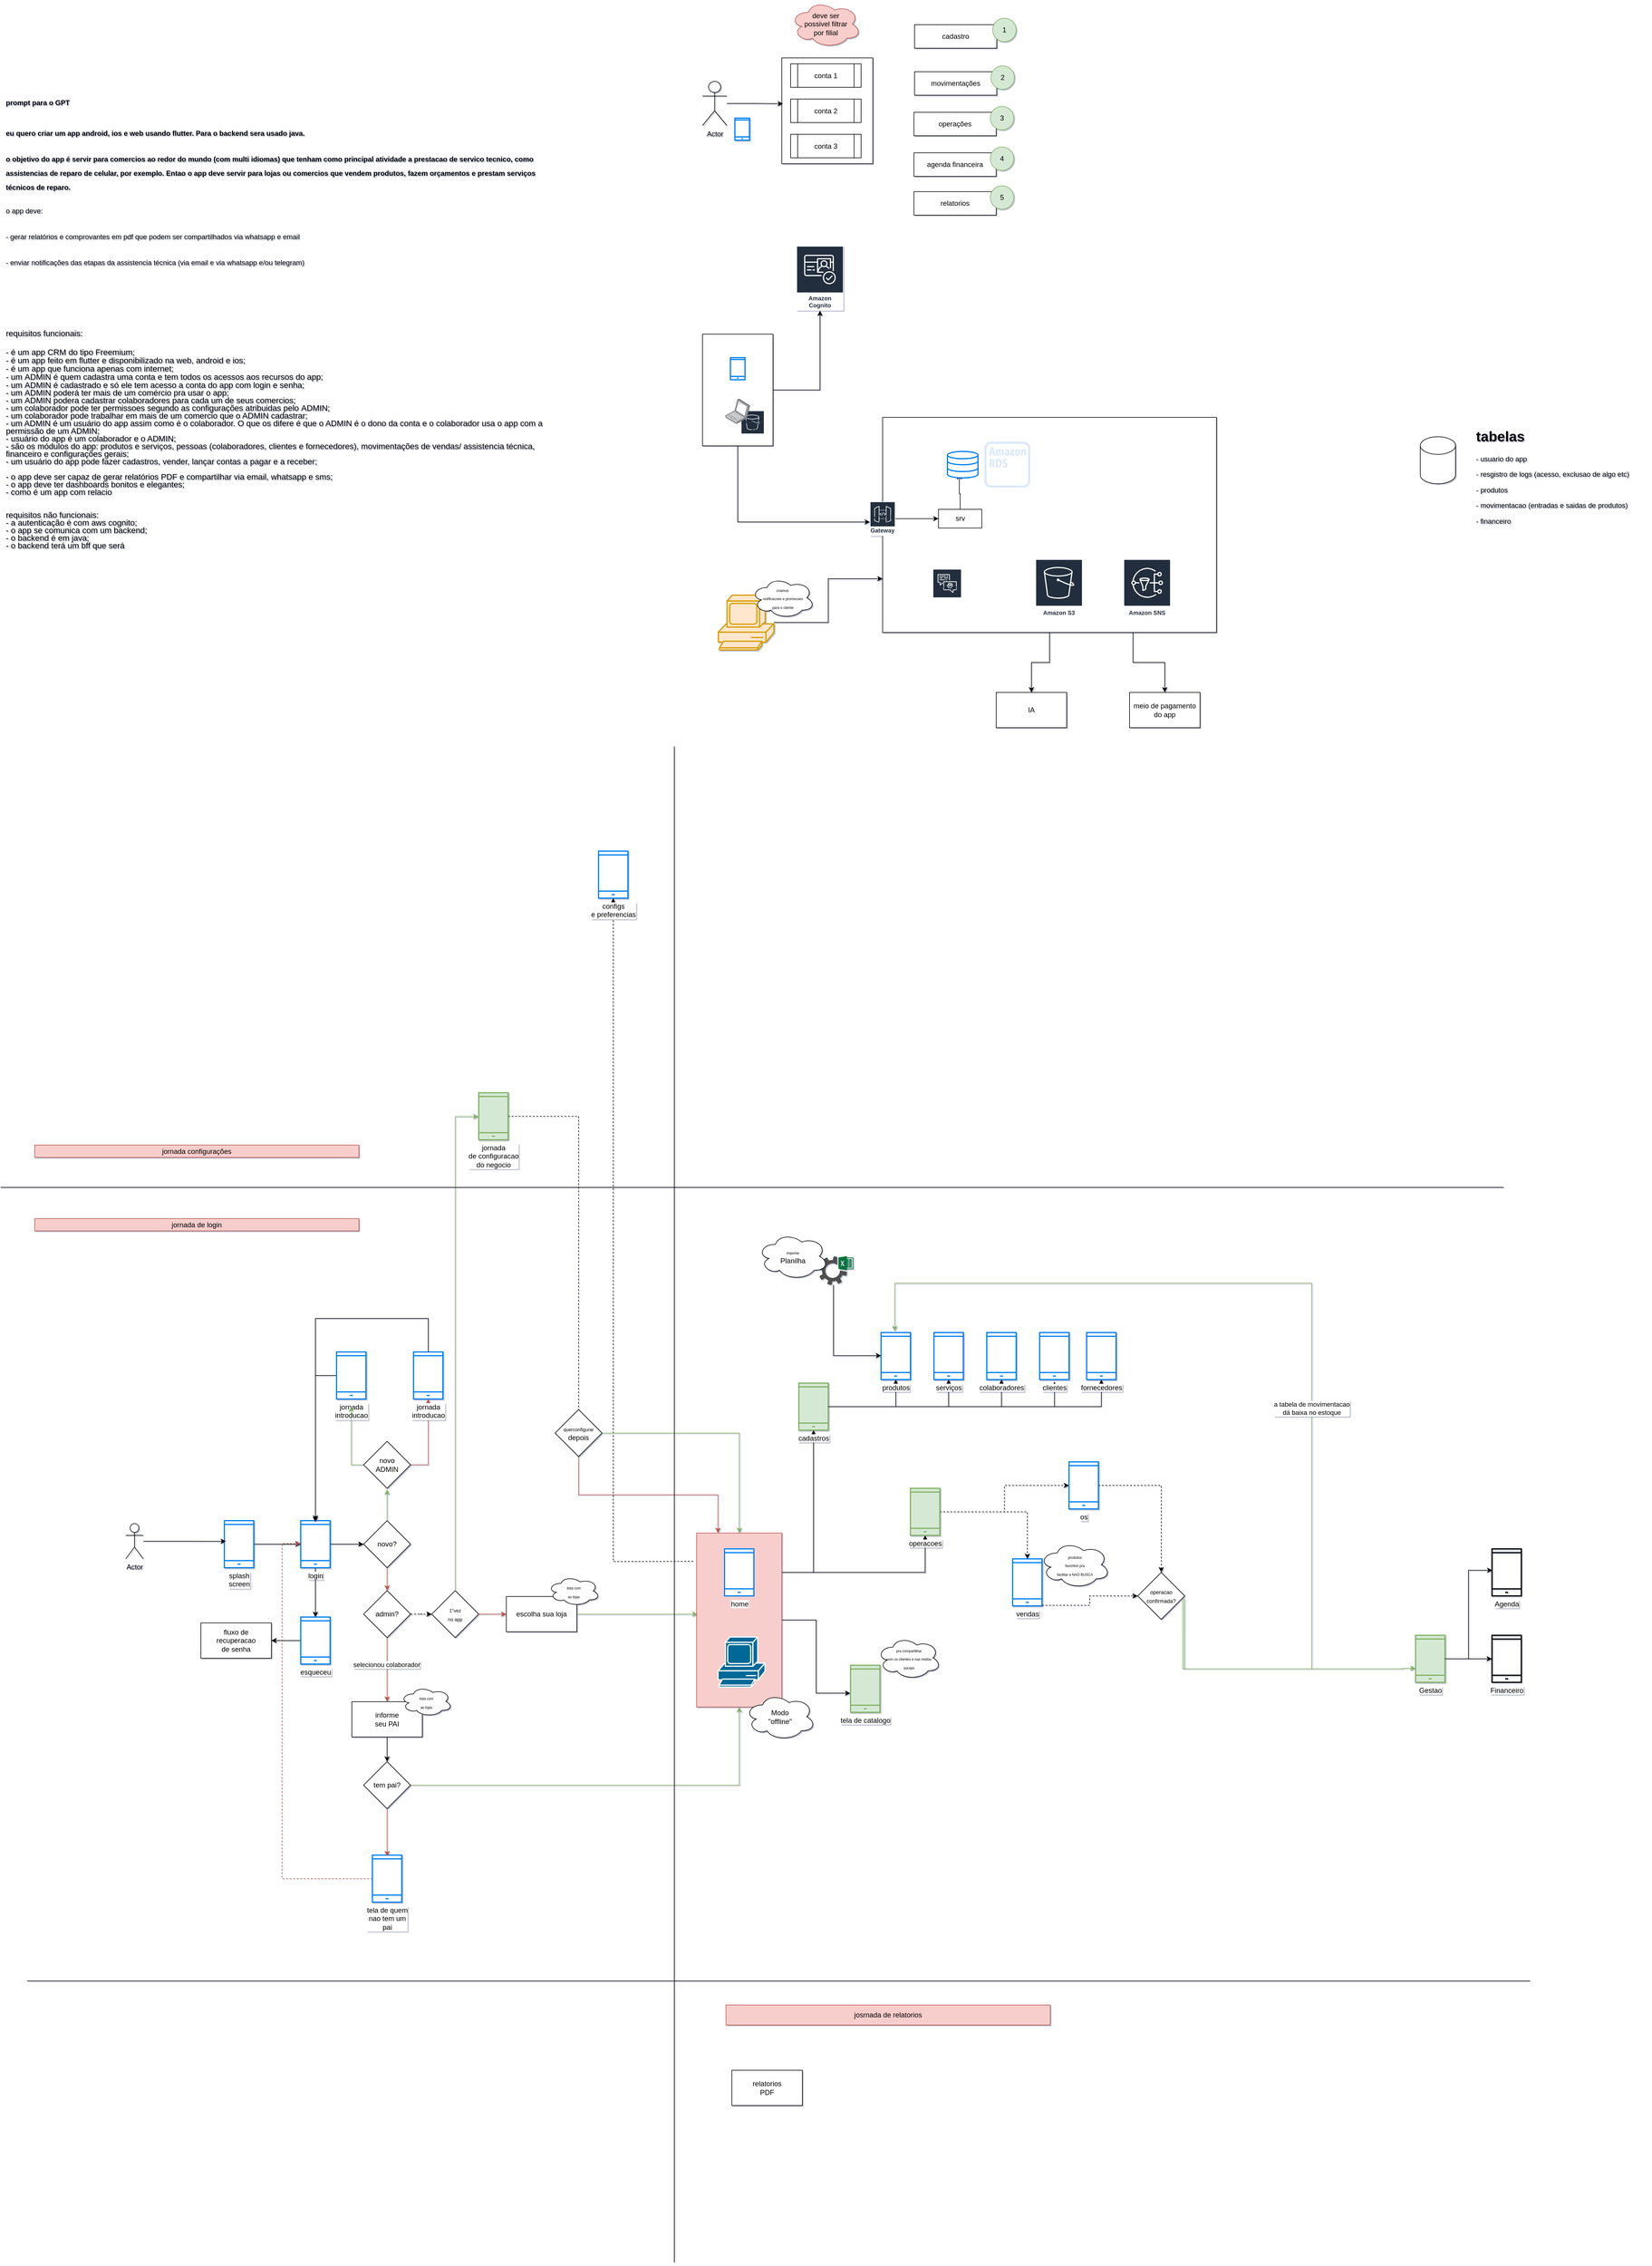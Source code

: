 <mxfile version="22.1.22" type="embed">
  <diagram id="IEEMBY5G36jKw8OTY9Ss" name="Page-1">
    <mxGraphModel dx="4718" dy="2066" grid="0" gridSize="10" guides="1" tooltips="1" connect="1" arrows="1" fold="1" page="1" pageScale="1" pageWidth="850" pageHeight="1100" background="none" math="0" shadow="1">
      <root>
        <mxCell id="0" />
        <mxCell id="1" parent="0" />
        <mxCell id="NpKGvnTNqo4O0EPtivp0-3" value="" style="group" parent="1" vertex="1" connectable="0">
          <mxGeometry x="-1164" y="-578.5" width="80" height="100" as="geometry" />
        </mxCell>
        <mxCell id="2" value="Actor" style="shape=umlActor;verticalLabelPosition=bottom;verticalAlign=top;html=1;outlineConnect=0;" parent="NpKGvnTNqo4O0EPtivp0-3" vertex="1">
          <mxGeometry width="41.379" height="75" as="geometry" />
        </mxCell>
        <mxCell id="NpKGvnTNqo4O0EPtivp0-2" value="" style="html=1;verticalLabelPosition=bottom;align=center;labelBackgroundColor=#ffffff;verticalAlign=top;strokeWidth=2;strokeColor=#0080F0;shadow=0;dashed=0;shape=mxgraph.ios7.icons.smartphone;" parent="NpKGvnTNqo4O0EPtivp0-3" vertex="1">
          <mxGeometry x="55.172" y="62.5" width="24.828" height="37.5" as="geometry" />
        </mxCell>
        <mxCell id="NpKGvnTNqo4O0EPtivp0-8" value="" style="group" parent="1" vertex="1" connectable="0">
          <mxGeometry x="-1014" y="-608.5" width="180" height="180" as="geometry" />
        </mxCell>
        <mxCell id="NpKGvnTNqo4O0EPtivp0-10" value="" style="rounded=0;whiteSpace=wrap;html=1;" parent="NpKGvnTNqo4O0EPtivp0-8" vertex="1">
          <mxGeometry x="-15" y="-10" width="155" height="180" as="geometry" />
        </mxCell>
        <mxCell id="NpKGvnTNqo4O0EPtivp0-4" value="conta 2" style="shape=process;whiteSpace=wrap;html=1;backgroundOutline=1;" parent="NpKGvnTNqo4O0EPtivp0-8" vertex="1">
          <mxGeometry y="60" width="120" height="40" as="geometry" />
        </mxCell>
        <mxCell id="NpKGvnTNqo4O0EPtivp0-5" value="conta 1" style="shape=process;whiteSpace=wrap;html=1;backgroundOutline=1;" parent="NpKGvnTNqo4O0EPtivp0-8" vertex="1">
          <mxGeometry width="120" height="40" as="geometry" />
        </mxCell>
        <mxCell id="NpKGvnTNqo4O0EPtivp0-6" value="conta 3" style="shape=process;whiteSpace=wrap;html=1;backgroundOutline=1;" parent="NpKGvnTNqo4O0EPtivp0-8" vertex="1">
          <mxGeometry y="120" width="120" height="40" as="geometry" />
        </mxCell>
        <mxCell id="NpKGvnTNqo4O0EPtivp0-12" style="edgeStyle=orthogonalEdgeStyle;rounded=0;orthogonalLoop=1;jettySize=auto;html=1;entryX=0.013;entryY=0.433;entryDx=0;entryDy=0;entryPerimeter=0;" parent="1" source="2" target="NpKGvnTNqo4O0EPtivp0-10" edge="1">
          <mxGeometry relative="1" as="geometry" />
        </mxCell>
        <mxCell id="NpKGvnTNqo4O0EPtivp0-33" value="" style="group" parent="1" vertex="1" connectable="0">
          <mxGeometry x="-804" y="-686" width="174" height="335" as="geometry" />
        </mxCell>
        <mxCell id="NpKGvnTNqo4O0EPtivp0-14" value="cadastro" style="rounded=0;whiteSpace=wrap;html=1;" parent="NpKGvnTNqo4O0EPtivp0-33" vertex="1">
          <mxGeometry x="1" y="11" width="140" height="40" as="geometry" />
        </mxCell>
        <mxCell id="NpKGvnTNqo4O0EPtivp0-18" value="1" style="ellipse;whiteSpace=wrap;html=1;aspect=fixed;fillColor=#d5e8d4;strokeColor=#82b366;" parent="NpKGvnTNqo4O0EPtivp0-33" vertex="1">
          <mxGeometry x="134" width="40" height="40" as="geometry" />
        </mxCell>
        <mxCell id="NpKGvnTNqo4O0EPtivp0-20" value="" style="group" parent="NpKGvnTNqo4O0EPtivp0-33" vertex="1" connectable="0">
          <mxGeometry x="1" y="81" width="170" height="50" as="geometry" />
        </mxCell>
        <mxCell id="NpKGvnTNqo4O0EPtivp0-16" value="movimentações" style="rounded=0;whiteSpace=wrap;html=1;" parent="NpKGvnTNqo4O0EPtivp0-20" vertex="1">
          <mxGeometry y="10" width="140" height="40" as="geometry" />
        </mxCell>
        <mxCell id="NpKGvnTNqo4O0EPtivp0-19" value="2" style="ellipse;whiteSpace=wrap;html=1;aspect=fixed;fillColor=#d5e8d4;strokeColor=#82b366;" parent="NpKGvnTNqo4O0EPtivp0-20" vertex="1">
          <mxGeometry x="130" width="40" height="40" as="geometry" />
        </mxCell>
        <mxCell id="NpKGvnTNqo4O0EPtivp0-21" value="" style="group" parent="NpKGvnTNqo4O0EPtivp0-33" vertex="1" connectable="0">
          <mxGeometry y="219" width="170" height="50" as="geometry" />
        </mxCell>
        <mxCell id="NpKGvnTNqo4O0EPtivp0-22" value="agenda financeira" style="rounded=0;whiteSpace=wrap;html=1;" parent="NpKGvnTNqo4O0EPtivp0-21" vertex="1">
          <mxGeometry y="10" width="140" height="40" as="geometry" />
        </mxCell>
        <mxCell id="NpKGvnTNqo4O0EPtivp0-23" value="4" style="ellipse;whiteSpace=wrap;html=1;aspect=fixed;fillColor=#d5e8d4;strokeColor=#82b366;" parent="NpKGvnTNqo4O0EPtivp0-21" vertex="1">
          <mxGeometry x="130" width="40" height="40" as="geometry" />
        </mxCell>
        <mxCell id="NpKGvnTNqo4O0EPtivp0-27" value="" style="group" parent="NpKGvnTNqo4O0EPtivp0-33" vertex="1" connectable="0">
          <mxGeometry y="150" width="170" height="50" as="geometry" />
        </mxCell>
        <mxCell id="NpKGvnTNqo4O0EPtivp0-28" value="operações" style="rounded=0;whiteSpace=wrap;html=1;" parent="NpKGvnTNqo4O0EPtivp0-27" vertex="1">
          <mxGeometry y="10" width="140" height="40" as="geometry" />
        </mxCell>
        <mxCell id="NpKGvnTNqo4O0EPtivp0-29" value="3" style="ellipse;whiteSpace=wrap;html=1;aspect=fixed;fillColor=#d5e8d4;strokeColor=#82b366;" parent="NpKGvnTNqo4O0EPtivp0-27" vertex="1">
          <mxGeometry x="130" width="40" height="40" as="geometry" />
        </mxCell>
        <mxCell id="NpKGvnTNqo4O0EPtivp0-30" value="" style="group" parent="NpKGvnTNqo4O0EPtivp0-33" vertex="1" connectable="0">
          <mxGeometry y="285" width="170" height="50" as="geometry" />
        </mxCell>
        <mxCell id="NpKGvnTNqo4O0EPtivp0-31" value="relatorios" style="rounded=0;whiteSpace=wrap;html=1;" parent="NpKGvnTNqo4O0EPtivp0-30" vertex="1">
          <mxGeometry y="10" width="140" height="40" as="geometry" />
        </mxCell>
        <mxCell id="NpKGvnTNqo4O0EPtivp0-32" value="5" style="ellipse;whiteSpace=wrap;html=1;aspect=fixed;fillColor=#d5e8d4;strokeColor=#82b366;" parent="NpKGvnTNqo4O0EPtivp0-30" vertex="1">
          <mxGeometry x="130" width="40" height="40" as="geometry" />
        </mxCell>
        <mxCell id="NpKGvnTNqo4O0EPtivp0-37" value="" style="group" parent="1" vertex="1" connectable="0">
          <mxGeometry x="-1164" y="-148.5" width="120" height="190" as="geometry" />
        </mxCell>
        <mxCell id="NpKGvnTNqo4O0EPtivp0-36" value="" style="rounded=0;whiteSpace=wrap;html=1;" parent="NpKGvnTNqo4O0EPtivp0-37" vertex="1">
          <mxGeometry width="120" height="190" as="geometry" />
        </mxCell>
        <mxCell id="NpKGvnTNqo4O0EPtivp0-34" value="" style="html=1;verticalLabelPosition=bottom;align=center;labelBackgroundColor=#ffffff;verticalAlign=top;strokeWidth=2;strokeColor=#0080F0;shadow=0;dashed=0;shape=mxgraph.ios7.icons.smartphone;" parent="NpKGvnTNqo4O0EPtivp0-37" vertex="1">
          <mxGeometry x="47.582" y="40" width="24.828" height="37.5" as="geometry" />
        </mxCell>
        <mxCell id="NpKGvnTNqo4O0EPtivp0-88" value="Amazon S3" style="sketch=0;outlineConnect=0;fontColor=#232F3E;gradientColor=none;strokeColor=#ffffff;fillColor=#232F3E;dashed=0;verticalLabelPosition=middle;verticalAlign=bottom;align=center;html=1;whiteSpace=wrap;fontSize=10;fontStyle=1;spacing=3;shape=mxgraph.aws4.productIcon;prIcon=mxgraph.aws4.s3;" parent="NpKGvnTNqo4O0EPtivp0-37" vertex="1">
          <mxGeometry x="65.41" y="130" width="40" height="40" as="geometry" />
        </mxCell>
        <mxCell id="NpKGvnTNqo4O0EPtivp0-35" value="" style="image;points=[];aspect=fixed;html=1;align=center;shadow=0;dashed=0;image=img/lib/allied_telesis/computer_and_terminals/Laptop.svg;" parent="NpKGvnTNqo4O0EPtivp0-37" vertex="1">
          <mxGeometry x="39" y="110" width="42" height="42.6" as="geometry" />
        </mxCell>
        <mxCell id="NpKGvnTNqo4O0EPtivp0-40" value="Amazon Cognito" style="sketch=0;outlineConnect=0;fontColor=#232F3E;gradientColor=none;strokeColor=#ffffff;fillColor=#232F3E;dashed=0;verticalLabelPosition=middle;verticalAlign=bottom;align=center;html=1;whiteSpace=wrap;fontSize=10;fontStyle=1;spacing=3;shape=mxgraph.aws4.productIcon;prIcon=mxgraph.aws4.cognito;" parent="1" vertex="1">
          <mxGeometry x="-1004" y="-298.5" width="80" height="110" as="geometry" />
        </mxCell>
        <mxCell id="32" style="edgeStyle=orthogonalEdgeStyle;rounded=0;orthogonalLoop=1;jettySize=auto;html=1;entryX=0;entryY=0.5;entryDx=0;entryDy=0;" parent="1" source="NpKGvnTNqo4O0EPtivp0-45" target="31" edge="1">
          <mxGeometry relative="1" as="geometry" />
        </mxCell>
        <mxCell id="41" style="edgeStyle=orthogonalEdgeStyle;rounded=0;orthogonalLoop=1;jettySize=auto;html=1;" parent="1" source="NpKGvnTNqo4O0EPtivp0-45" target="NpKGvnTNqo4O0EPtivp0-49" edge="1">
          <mxGeometry relative="1" as="geometry" />
        </mxCell>
        <mxCell id="NpKGvnTNqo4O0EPtivp0-45" value="login" style="html=1;verticalLabelPosition=bottom;align=center;labelBackgroundColor=#ffffff;verticalAlign=top;strokeWidth=2;strokeColor=#0080F0;shadow=0;dashed=0;shape=mxgraph.ios7.icons.smartphone;" parent="1" vertex="1">
          <mxGeometry x="-1848" y="1870" width="50" height="80" as="geometry" />
        </mxCell>
        <mxCell id="NpKGvnTNqo4O0EPtivp0-53" value="" style="edgeStyle=orthogonalEdgeStyle;rounded=0;orthogonalLoop=1;jettySize=auto;html=1;" parent="1" source="NpKGvnTNqo4O0EPtivp0-46" target="NpKGvnTNqo4O0EPtivp0-52" edge="1">
          <mxGeometry relative="1" as="geometry" />
        </mxCell>
        <mxCell id="NpKGvnTNqo4O0EPtivp0-55" value="" style="edgeStyle=orthogonalEdgeStyle;rounded=0;orthogonalLoop=1;jettySize=auto;html=1;" parent="1" source="NpKGvnTNqo4O0EPtivp0-46" target="NpKGvnTNqo4O0EPtivp0-54" edge="1">
          <mxGeometry relative="1" as="geometry" />
        </mxCell>
        <mxCell id="NpKGvnTNqo4O0EPtivp0-83" value="" style="edgeStyle=orthogonalEdgeStyle;rounded=0;orthogonalLoop=1;jettySize=auto;html=1;dashed=1;" parent="1" target="NpKGvnTNqo4O0EPtivp0-82" edge="1">
          <mxGeometry relative="1" as="geometry">
            <mxPoint x="-1180" y="1939" as="sourcePoint" />
          </mxGeometry>
        </mxCell>
        <mxCell id="43" style="edgeStyle=orthogonalEdgeStyle;rounded=0;orthogonalLoop=1;jettySize=auto;html=1;" parent="1" source="NpKGvnTNqo4O0EPtivp0-49" target="42" edge="1">
          <mxGeometry relative="1" as="geometry" />
        </mxCell>
        <mxCell id="NpKGvnTNqo4O0EPtivp0-49" value="esqueceu" style="html=1;verticalLabelPosition=bottom;align=center;labelBackgroundColor=#ffffff;verticalAlign=top;strokeWidth=2;strokeColor=#0080F0;shadow=0;dashed=0;shape=mxgraph.ios7.icons.smartphone;" parent="1" vertex="1">
          <mxGeometry x="-1848" y="2034" width="50" height="80" as="geometry" />
        </mxCell>
        <mxCell id="NpKGvnTNqo4O0EPtivp0-68" value="" style="edgeStyle=orthogonalEdgeStyle;rounded=0;orthogonalLoop=1;jettySize=auto;html=1;dashed=1;" parent="1" source="NpKGvnTNqo4O0EPtivp0-52" target="NpKGvnTNqo4O0EPtivp0-67" edge="1">
          <mxGeometry relative="1" as="geometry" />
        </mxCell>
        <mxCell id="NpKGvnTNqo4O0EPtivp0-70" value="" style="edgeStyle=orthogonalEdgeStyle;rounded=0;orthogonalLoop=1;jettySize=auto;html=1;dashed=1;" parent="1" source="NpKGvnTNqo4O0EPtivp0-52" target="NpKGvnTNqo4O0EPtivp0-69" edge="1">
          <mxGeometry relative="1" as="geometry" />
        </mxCell>
        <mxCell id="NpKGvnTNqo4O0EPtivp0-52" value="operacoes" style="html=1;verticalLabelPosition=bottom;align=center;labelBackgroundColor=#ffffff;verticalAlign=top;strokeWidth=2;strokeColor=#82b366;shadow=0;dashed=0;shape=mxgraph.ios7.icons.smartphone;fillColor=#d5e8d4;" parent="1" vertex="1">
          <mxGeometry x="-810" y="1815" width="50" height="80" as="geometry" />
        </mxCell>
        <mxCell id="NpKGvnTNqo4O0EPtivp0-57" value="" style="edgeStyle=orthogonalEdgeStyle;rounded=0;orthogonalLoop=1;jettySize=auto;html=1;" parent="1" source="NpKGvnTNqo4O0EPtivp0-54" target="NpKGvnTNqo4O0EPtivp0-56" edge="1">
          <mxGeometry relative="1" as="geometry" />
        </mxCell>
        <mxCell id="NpKGvnTNqo4O0EPtivp0-58" value="" style="edgeStyle=orthogonalEdgeStyle;rounded=0;orthogonalLoop=1;jettySize=auto;html=1;" parent="1" source="NpKGvnTNqo4O0EPtivp0-54" target="NpKGvnTNqo4O0EPtivp0-56" edge="1">
          <mxGeometry relative="1" as="geometry" />
        </mxCell>
        <mxCell id="NpKGvnTNqo4O0EPtivp0-60" value="" style="edgeStyle=orthogonalEdgeStyle;rounded=0;orthogonalLoop=1;jettySize=auto;html=1;" parent="1" source="NpKGvnTNqo4O0EPtivp0-54" target="NpKGvnTNqo4O0EPtivp0-59" edge="1">
          <mxGeometry relative="1" as="geometry" />
        </mxCell>
        <mxCell id="NpKGvnTNqo4O0EPtivp0-61" value="" style="edgeStyle=orthogonalEdgeStyle;rounded=0;orthogonalLoop=1;jettySize=auto;html=1;" parent="1" source="NpKGvnTNqo4O0EPtivp0-54" target="NpKGvnTNqo4O0EPtivp0-59" edge="1">
          <mxGeometry relative="1" as="geometry" />
        </mxCell>
        <mxCell id="NpKGvnTNqo4O0EPtivp0-64" value="" style="edgeStyle=orthogonalEdgeStyle;rounded=0;orthogonalLoop=1;jettySize=auto;html=1;" parent="1" source="NpKGvnTNqo4O0EPtivp0-54" target="NpKGvnTNqo4O0EPtivp0-63" edge="1">
          <mxGeometry relative="1" as="geometry" />
        </mxCell>
        <mxCell id="4" style="edgeStyle=orthogonalEdgeStyle;rounded=0;orthogonalLoop=1;jettySize=auto;html=1;" parent="1" source="NpKGvnTNqo4O0EPtivp0-54" target="3" edge="1">
          <mxGeometry relative="1" as="geometry" />
        </mxCell>
        <mxCell id="NpKGvnTNqo4O0EPtivp0-54" value="cadastros" style="html=1;verticalLabelPosition=bottom;align=center;labelBackgroundColor=#ffffff;verticalAlign=top;strokeWidth=2;strokeColor=#82b366;shadow=0;dashed=0;shape=mxgraph.ios7.icons.smartphone;fillColor=#d5e8d4;" parent="1" vertex="1">
          <mxGeometry x="-1000" y="1636" width="50" height="80" as="geometry" />
        </mxCell>
        <mxCell id="NpKGvnTNqo4O0EPtivp0-56" value="produtos" style="html=1;verticalLabelPosition=bottom;align=center;labelBackgroundColor=#ffffff;verticalAlign=top;strokeWidth=2;strokeColor=#0080F0;shadow=0;dashed=0;shape=mxgraph.ios7.icons.smartphone;" parent="1" vertex="1">
          <mxGeometry x="-860" y="1550" width="50" height="80" as="geometry" />
        </mxCell>
        <mxCell id="NpKGvnTNqo4O0EPtivp0-59" value="serviços" style="html=1;verticalLabelPosition=bottom;align=center;labelBackgroundColor=#ffffff;verticalAlign=top;strokeWidth=2;strokeColor=#0080F0;shadow=0;dashed=0;shape=mxgraph.ios7.icons.smartphone;" parent="1" vertex="1">
          <mxGeometry x="-770" y="1550" width="50" height="80" as="geometry" />
        </mxCell>
        <mxCell id="NpKGvnTNqo4O0EPtivp0-63" value="colaboradores" style="html=1;verticalLabelPosition=bottom;align=center;labelBackgroundColor=#ffffff;verticalAlign=top;strokeWidth=2;strokeColor=#0080F0;shadow=0;dashed=0;shape=mxgraph.ios7.icons.smartphone;" parent="1" vertex="1">
          <mxGeometry x="-680" y="1550" width="50" height="80" as="geometry" />
        </mxCell>
        <mxCell id="111" style="edgeStyle=orthogonalEdgeStyle;rounded=0;orthogonalLoop=1;jettySize=auto;html=1;entryX=0.5;entryY=0;entryDx=0;entryDy=0;dashed=1;" parent="1" source="NpKGvnTNqo4O0EPtivp0-69" target="110" edge="1">
          <mxGeometry relative="1" as="geometry" />
        </mxCell>
        <mxCell id="NpKGvnTNqo4O0EPtivp0-69" value="os" style="html=1;verticalLabelPosition=bottom;align=center;labelBackgroundColor=#ffffff;verticalAlign=top;strokeWidth=2;strokeColor=#0080F0;shadow=0;dashed=0;shape=mxgraph.ios7.icons.smartphone;" parent="1" vertex="1">
          <mxGeometry x="-540" y="1770" width="50" height="80" as="geometry" />
        </mxCell>
        <mxCell id="NpKGvnTNqo4O0EPtivp0-77" value="" style="edgeStyle=orthogonalEdgeStyle;rounded=0;orthogonalLoop=1;jettySize=auto;html=1;" parent="1" source="NpKGvnTNqo4O0EPtivp0-73" target="NpKGvnTNqo4O0EPtivp0-45" edge="1">
          <mxGeometry relative="1" as="geometry" />
        </mxCell>
        <mxCell id="NpKGvnTNqo4O0EPtivp0-73" value="splash&lt;br&gt;screen" style="html=1;verticalLabelPosition=bottom;align=center;labelBackgroundColor=#ffffff;verticalAlign=top;strokeWidth=2;strokeColor=#0080F0;shadow=0;dashed=0;shape=mxgraph.ios7.icons.smartphone;" parent="1" vertex="1">
          <mxGeometry x="-1978" y="1870" width="50" height="80" as="geometry" />
        </mxCell>
        <mxCell id="40" style="edgeStyle=orthogonalEdgeStyle;rounded=0;orthogonalLoop=1;jettySize=auto;html=1;" parent="1" source="NpKGvnTNqo4O0EPtivp0-75" target="NpKGvnTNqo4O0EPtivp0-45" edge="1">
          <mxGeometry relative="1" as="geometry">
            <mxPoint x="-1762" y="1543.5" as="targetPoint" />
          </mxGeometry>
        </mxCell>
        <mxCell id="NpKGvnTNqo4O0EPtivp0-75" value="jornada&lt;br&gt;introducao" style="html=1;verticalLabelPosition=bottom;align=center;labelBackgroundColor=#ffffff;verticalAlign=top;strokeWidth=2;strokeColor=#0080F0;shadow=0;dashed=0;shape=mxgraph.ios7.icons.smartphone;" parent="1" vertex="1">
          <mxGeometry x="-1787" y="1583" width="50" height="80" as="geometry" />
        </mxCell>
        <mxCell id="148" value="" style="edgeStyle=orthogonalEdgeStyle;rounded=0;orthogonalLoop=1;jettySize=auto;html=1;" parent="1" source="NpKGvnTNqo4O0EPtivp0-78" target="147" edge="1">
          <mxGeometry relative="1" as="geometry" />
        </mxCell>
        <mxCell id="NpKGvnTNqo4O0EPtivp0-78" value="Gestao" style="html=1;verticalLabelPosition=bottom;align=center;labelBackgroundColor=#ffffff;verticalAlign=top;strokeWidth=2;strokeColor=#82b366;shadow=0;dashed=0;shape=mxgraph.ios7.icons.smartphone;fillColor=#d5e8d4;" parent="1" vertex="1">
          <mxGeometry x="50" y="2065" width="50" height="80" as="geometry" />
        </mxCell>
        <mxCell id="NpKGvnTNqo4O0EPtivp0-81" style="edgeStyle=orthogonalEdgeStyle;rounded=0;orthogonalLoop=1;jettySize=auto;html=1;entryX=0.503;entryY=1.045;entryDx=0;entryDy=0;entryPerimeter=0;" parent="1" source="NpKGvnTNqo4O0EPtivp0-54" target="NpKGvnTNqo4O0EPtivp0-80" edge="1">
          <mxGeometry relative="1" as="geometry" />
        </mxCell>
        <mxCell id="NpKGvnTNqo4O0EPtivp0-80" value="clientes" style="html=1;verticalLabelPosition=bottom;align=center;labelBackgroundColor=#ffffff;verticalAlign=top;strokeWidth=2;strokeColor=#0080F0;shadow=0;dashed=0;shape=mxgraph.ios7.icons.smartphone;" parent="1" vertex="1">
          <mxGeometry x="-590" y="1550" width="50" height="80" as="geometry" />
        </mxCell>
        <mxCell id="NpKGvnTNqo4O0EPtivp0-82" value="configs&lt;br&gt;e preferencias" style="html=1;verticalLabelPosition=bottom;align=center;labelBackgroundColor=#ffffff;verticalAlign=top;strokeWidth=2;strokeColor=#0080F0;shadow=0;dashed=0;shape=mxgraph.ios7.icons.smartphone;" parent="1" vertex="1">
          <mxGeometry x="-1341" y="731" width="50" height="80" as="geometry" />
        </mxCell>
        <mxCell id="NpKGvnTNqo4O0EPtivp0-84" style="edgeStyle=orthogonalEdgeStyle;rounded=0;orthogonalLoop=1;jettySize=auto;html=1;" parent="1" source="NpKGvnTNqo4O0EPtivp0-36" target="NpKGvnTNqo4O0EPtivp0-40" edge="1">
          <mxGeometry relative="1" as="geometry" />
        </mxCell>
        <mxCell id="NpKGvnTNqo4O0EPtivp0-86" style="edgeStyle=orthogonalEdgeStyle;rounded=0;orthogonalLoop=1;jettySize=auto;html=1;" parent="1" source="NpKGvnTNqo4O0EPtivp0-36" target="NpKGvnTNqo4O0EPtivp0-85" edge="1">
          <mxGeometry relative="1" as="geometry">
            <Array as="points">
              <mxPoint x="-1104" y="171" />
            </Array>
            <mxPoint x="-817" y="108" as="targetPoint" />
          </mxGeometry>
        </mxCell>
        <mxCell id="3" value="fornecedores" style="html=1;verticalLabelPosition=bottom;align=center;labelBackgroundColor=#ffffff;verticalAlign=top;strokeWidth=2;strokeColor=#0080F0;shadow=0;dashed=0;shape=mxgraph.ios7.icons.smartphone;" parent="1" vertex="1">
          <mxGeometry x="-510" y="1550" width="50" height="80" as="geometry" />
        </mxCell>
        <mxCell id="6" value="deve ser&lt;br&gt;possivel filtrar&lt;br&gt;por filial" style="ellipse;shape=cloud;whiteSpace=wrap;html=1;fillColor=#f8cecc;strokeColor=#b85450;" parent="1" vertex="1">
          <mxGeometry x="-1014" y="-716" width="120" height="80" as="geometry" />
        </mxCell>
        <mxCell id="9" value="" style="group" parent="1" vertex="1" connectable="0">
          <mxGeometry x="58" y="6" width="390" height="340" as="geometry" />
        </mxCell>
        <mxCell id="7" value="" style="shape=cylinder3;whiteSpace=wrap;html=1;boundedLbl=1;backgroundOutline=1;size=15;" parent="9" vertex="1">
          <mxGeometry y="20" width="60" height="80" as="geometry" />
        </mxCell>
        <mxCell id="8" value="&lt;h1&gt;tabelas&lt;/h1&gt;&lt;p&gt;- usuario do app&lt;/p&gt;&lt;p&gt;- resgistro de logs (acesso, exclusao de algo etc)&lt;/p&gt;&lt;p&gt;- produtos&lt;/p&gt;&lt;p&gt;- movimentacao (entradas e saidas de produtos)&lt;/p&gt;&lt;p&gt;- financeiro&lt;/p&gt;" style="text;html=1;strokeColor=none;fillColor=none;spacing=5;spacingTop=-20;whiteSpace=wrap;overflow=hidden;rounded=0;" parent="9" vertex="1">
          <mxGeometry x="90" width="300" height="340" as="geometry" />
        </mxCell>
        <mxCell id="4kmSEF5S5UVLq451ZdWO-10" value="&lt;div style=&quot;line-height: 100%;&quot;&gt;&lt;h1 style=&quot;margin-top: 0px; line-height: 100%;&quot;&gt;&lt;font style=&quot;line-height: 100%;&quot;&gt;&lt;font style=&quot;font-size: 12px;&quot;&gt;prompt para o GPT&lt;br&gt;&lt;/font&gt;&lt;br&gt;&lt;font style=&quot;font-size: 12px;&quot;&gt;eu quero criar um app android, ios e web usando flutter. Para o backend sera usado java.&lt;/font&gt;&lt;/font&gt;&lt;/h1&gt;&lt;h1 style=&quot;margin-top: 0px; line-height: 100%;&quot;&gt;&lt;font style=&quot;line-height: 100%; font-size: 12px;&quot;&gt;o objetivo do app é servir para comercios ao redor do mundo (com multi idiomas) que tenham como principal atividade a prestacao de servico tecnico, como assistencias de reparo de celular, por exemplo. Entao o app deve servir para lojas ou comercios que vendem produtos, fazem orçamentos e prestam serviços técnicos de reparo.&lt;/font&gt;&lt;/h1&gt;&lt;h1 style=&quot;margin-top: 0px; line-height: 100%;&quot;&gt;&lt;span style=&quot;font-size: 12px; background-color: transparent; color: light-dark(rgb(0, 0, 0), rgb(255, 255, 255)); font-weight: normal;&quot;&gt;o app deve:&lt;/span&gt;&lt;/h1&gt;&lt;h1 style=&quot;margin-top: 0px; line-height: 100%;&quot;&gt;&lt;span style=&quot;background-color: transparent; color: light-dark(rgb(0, 0, 0), rgb(255, 255, 255)); font-size: 12px; font-weight: normal;&quot;&gt;- gerar relatórios e comprovantes em pdf que podem ser compartilhados via whatsapp e email&lt;/span&gt;&lt;/h1&gt;&lt;h1 style=&quot;margin-top: 0px; line-height: 100%;&quot;&gt;&lt;span style=&quot;font-size: 12px; background-color: transparent; color: light-dark(rgb(0, 0, 0), rgb(255, 255, 255)); font-weight: normal;&quot;&gt;- enviar notificações das etapas da assistencia técnica (via email e via whatsapp e/ou telegram)&lt;/span&gt;&lt;/h1&gt;&lt;h1 style=&quot;margin-top: 0px; line-height: 100%;&quot;&gt;&lt;span style=&quot;font-size: 12px; font-weight: 400;&quot;&gt;&amp;nbsp;&lt;/span&gt;&lt;/h1&gt;&lt;h1 style=&quot;margin-top: 0px;&quot;&gt;&lt;font style=&quot;font-size: 12px;&quot;&gt;&lt;br&gt;&lt;/font&gt;&lt;/h1&gt;&lt;h1 style=&quot;margin-top: 0px; line-height: 100%;&quot;&gt;&lt;font style=&quot;line-height: 100%; font-weight: normal; font-size: 14px;&quot;&gt;requisitos funcionais:&lt;/font&gt;&lt;/h1&gt;&lt;div&gt;&lt;font style=&quot;line-height: 100%; font-size: 14px;&quot;&gt;- é um app CRM do tipo Freemium;&lt;/font&gt;&lt;/div&gt;&lt;div&gt;&lt;font style=&quot;line-height: 100%; font-size: 14px;&quot;&gt;- é um app feito em flutter e disponibilizado na web, android e ios;&lt;/font&gt;&lt;/div&gt;&lt;div&gt;&lt;font style=&quot;line-height: 100%; font-size: 14px;&quot;&gt;- é um app que funciona apenas com internet;&lt;/font&gt;&lt;/div&gt;&lt;div&gt;&lt;font style=&quot;line-height: 100%; font-size: 14px;&quot;&gt;- um&amp;nbsp;&lt;/font&gt;&lt;span style=&quot;font-size: 14px; background-color: transparent; color: light-dark(rgb(0, 0, 0), rgb(255, 255, 255));&quot;&gt;ADMIN é quem cadastra uma conta e tem todos os acessos aos recursos do app;&lt;/span&gt;&lt;/div&gt;&lt;div&gt;&lt;font style=&quot;line-height: 100%; font-size: 14px;&quot;&gt;-&amp;nbsp;&lt;/font&gt;&lt;font style=&quot;background-color: transparent; color: light-dark(rgb(0, 0, 0), rgb(255, 255, 255)); line-height: 14px; font-size: 14px;&quot;&gt;um&amp;nbsp;&lt;/font&gt;&lt;span style=&quot;background-color: transparent; color: light-dark(rgb(0, 0, 0), rgb(255, 255, 255)); font-size: 14px;&quot;&gt;ADMIN é cadastrado e só ele tem acesso a conta do app&lt;/span&gt;&lt;font style=&quot;background-color: transparent; color: light-dark(rgb(0, 0, 0), rgb(255, 255, 255)); line-height: 100%; font-size: 14px;&quot;&gt;&amp;nbsp;com login e senha;&lt;/font&gt;&lt;/div&gt;&lt;div&gt;&lt;span style=&quot;font-size: 14px;&quot;&gt;- um&amp;nbsp;&lt;/span&gt;&lt;span style=&quot;font-size: 14px;&quot;&gt;ADMIN&lt;/span&gt;&lt;span style=&quot;font-size: 14px;&quot;&gt;&amp;nbsp;poderá ter mais de um comércio pra usar o app;&lt;/span&gt;&lt;/div&gt;&lt;div&gt;&lt;span style=&quot;font-size: 14px;&quot;&gt;- um&amp;nbsp;&lt;/span&gt;&lt;span style=&quot;font-size: 14px;&quot;&gt;ADMIN&lt;/span&gt;&lt;span style=&quot;font-size: 14px;&quot;&gt;&amp;nbsp;podera cadastrar colaboradores para cada um de seus comercios;&lt;/span&gt;&lt;/div&gt;&lt;div&gt;&lt;span style=&quot;font-size: 14px;&quot;&gt;- um colaborador pode ter permissoes segundo as configurações atribuidas pelo&amp;nbsp;&lt;/span&gt;&lt;span style=&quot;font-size: 14px; background-color: transparent; color: light-dark(rgb(0, 0, 0), rgb(255, 255, 255));&quot;&gt;ADMIN;&lt;/span&gt;&lt;/div&gt;&lt;div&gt;&lt;span style=&quot;font-size: 14px; background-color: transparent; color: light-dark(rgb(0, 0, 0), rgb(255, 255, 255));&quot;&gt;- um colaborador pode trabalhar em mais de um comercio que o ADMIN cadastrar;&lt;/span&gt;&lt;/div&gt;&lt;div&gt;&lt;span style=&quot;font-size: 14px; background-color: transparent; color: light-dark(rgb(0, 0, 0), rgb(255, 255, 255));&quot;&gt;- um ADMIN é um usuário do app assim como é o colaborador. O que os difere é que o ADMIN é o dono da conta e o colaborador usa o app com a permissão de um ADMIN;&lt;/span&gt;&lt;/div&gt;&lt;div&gt;&lt;span style=&quot;font-size: 14px; background-color: transparent; color: light-dark(rgb(0, 0, 0), rgb(255, 255, 255));&quot;&gt;- usuário do app é um colaborador e o ADMIN;&lt;/span&gt;&lt;/div&gt;&lt;div&gt;&lt;span style=&quot;font-size: 14px; background-color: transparent; color: light-dark(rgb(0, 0, 0), rgb(255, 255, 255));&quot;&gt;- são os módulos do app: produtos e serviços, pessoas (colaboradores, clientes e fornecedores), movimentações de vendas/ assistencia técnica, financeiro e configurações gerais;&lt;/span&gt;&lt;/div&gt;&lt;div&gt;&lt;span style=&quot;font-size: 14px; background-color: transparent; color: light-dark(rgb(0, 0, 0), rgb(255, 255, 255));&quot;&gt;- um usuário do app pode fazer cadastros, vender, lançar contas a pagar e a receber;&lt;/span&gt;&lt;/div&gt;&lt;div&gt;&lt;span style=&quot;font-size: 14px; background-color: transparent; color: light-dark(rgb(0, 0, 0), rgb(255, 255, 255));&quot;&gt;&lt;br&gt;&lt;/span&gt;&lt;/div&gt;&lt;div&gt;&lt;span style=&quot;font-size: 14px; background-color: transparent; color: light-dark(rgb(0, 0, 0), rgb(255, 255, 255));&quot;&gt;- o app deve ser capaz de gerar relatórios PDF e compartilhar via email, whatsapp e sms;&lt;/span&gt;&lt;/div&gt;&lt;div&gt;&lt;span style=&quot;font-size: 14px; background-color: transparent; color: light-dark(rgb(0, 0, 0), rgb(255, 255, 255));&quot;&gt;- o app deve ter dashboards bonitos e elegantes;&lt;/span&gt;&lt;/div&gt;&lt;div&gt;&lt;span style=&quot;font-size: 14px; background-color: transparent; color: light-dark(rgb(0, 0, 0), rgb(255, 255, 255));&quot;&gt;- como é um app com relacio&lt;/span&gt;&lt;/div&gt;&lt;div&gt;&lt;span style=&quot;font-size: 14px; background-color: transparent; color: light-dark(rgb(0, 0, 0), rgb(255, 255, 255));&quot;&gt;&lt;br&gt;&lt;/span&gt;&lt;/div&gt;&lt;div&gt;&lt;span style=&quot;font-size: 14px; background-color: transparent; color: light-dark(rgb(0, 0, 0), rgb(255, 255, 255));&quot;&gt;&lt;br&gt;&lt;/span&gt;&lt;/div&gt;&lt;div&gt;&lt;span style=&quot;font-size: 14px; background-color: transparent; color: light-dark(rgb(0, 0, 0), rgb(255, 255, 255));&quot;&gt;requisitos não funcionais:&lt;/span&gt;&lt;/div&gt;&lt;div&gt;&lt;span style=&quot;font-size: 14px; background-color: transparent; color: light-dark(rgb(0, 0, 0), rgb(255, 255, 255));&quot;&gt;- a autenticação é com aws cognito;&lt;/span&gt;&lt;/div&gt;&lt;div&gt;&lt;span style=&quot;font-size: 14px; background-color: transparent; color: light-dark(rgb(0, 0, 0), rgb(255, 255, 255));&quot;&gt;- o app se comunica com um backend;&lt;/span&gt;&lt;/div&gt;&lt;div&gt;&lt;span style=&quot;font-size: 14px; background-color: transparent; color: light-dark(rgb(0, 0, 0), rgb(255, 255, 255));&quot;&gt;- o backend é em java;&lt;/span&gt;&lt;/div&gt;&lt;div&gt;&lt;span style=&quot;font-size: 14px; background-color: transparent; color: light-dark(rgb(0, 0, 0), rgb(255, 255, 255));&quot;&gt;- o backend terá um bff que será&amp;nbsp;&lt;/span&gt;&lt;/div&gt;&lt;div&gt;&lt;span style=&quot;font-size: 14px; background-color: transparent; color: light-dark(rgb(0, 0, 0), rgb(255, 255, 255));&quot;&gt;&lt;br&gt;&lt;/span&gt;&lt;/div&gt;&lt;div&gt;&lt;span style=&quot;font-size: 14px; background-color: transparent; color: light-dark(rgb(0, 0, 0), rgb(255, 255, 255));&quot;&gt;&lt;br&gt;&lt;/span&gt;&lt;/div&gt;&lt;/div&gt;" style="text;html=1;whiteSpace=wrap;overflow=hidden;rounded=0;" parent="1" vertex="1">
          <mxGeometry x="-2352" y="-565" width="950" height="830" as="geometry" />
        </mxCell>
        <mxCell id="26" value="meio de pagamento do app" style="rounded=0;whiteSpace=wrap;html=1;" parent="1" vertex="1">
          <mxGeometry x="-437" y="461" width="120" height="60" as="geometry" />
        </mxCell>
        <mxCell id="27" value="IA" style="rounded=0;whiteSpace=wrap;html=1;" parent="1" vertex="1">
          <mxGeometry x="-664" y="461" width="120" height="60" as="geometry" />
        </mxCell>
        <mxCell id="29" style="edgeStyle=orthogonalEdgeStyle;rounded=0;orthogonalLoop=1;jettySize=auto;html=1;entryX=0.5;entryY=0;entryDx=0;entryDy=0;" parent="1" source="NpKGvnTNqo4O0EPtivp0-39" target="27" edge="1">
          <mxGeometry relative="1" as="geometry" />
        </mxCell>
        <mxCell id="30" style="edgeStyle=orthogonalEdgeStyle;rounded=0;orthogonalLoop=1;jettySize=auto;html=1;exitX=0.75;exitY=1;exitDx=0;exitDy=0;entryX=0.5;entryY=0;entryDx=0;entryDy=0;" parent="1" source="NpKGvnTNqo4O0EPtivp0-39" target="26" edge="1">
          <mxGeometry relative="1" as="geometry" />
        </mxCell>
        <mxCell id="34" style="edgeStyle=orthogonalEdgeStyle;rounded=0;orthogonalLoop=1;jettySize=auto;html=1;fillColor=#d5e8d4;strokeColor=#82b366;" parent="1" source="31" edge="1">
          <mxGeometry relative="1" as="geometry">
            <mxPoint x="-1701" y="1816.833" as="targetPoint" />
          </mxGeometry>
        </mxCell>
        <mxCell id="54" style="edgeStyle=orthogonalEdgeStyle;rounded=0;orthogonalLoop=1;jettySize=auto;html=1;entryX=0.5;entryY=0;entryDx=0;entryDy=0;exitX=0.5;exitY=1;exitDx=0;exitDy=0;fillColor=#f8cecc;strokeColor=#b85450;" parent="1" source="31" target="53" edge="1">
          <mxGeometry relative="1" as="geometry" />
        </mxCell>
        <mxCell id="31" value="novo?" style="rhombus;whiteSpace=wrap;html=1;" parent="1" vertex="1">
          <mxGeometry x="-1741" y="1870" width="80" height="80" as="geometry" />
        </mxCell>
        <mxCell id="36" style="edgeStyle=orthogonalEdgeStyle;rounded=0;orthogonalLoop=1;jettySize=auto;html=1;fillColor=#f8cecc;strokeColor=#b85450;" parent="1" source="33" target="35" edge="1">
          <mxGeometry relative="1" as="geometry" />
        </mxCell>
        <mxCell id="37" style="edgeStyle=orthogonalEdgeStyle;rounded=0;orthogonalLoop=1;jettySize=auto;html=1;exitX=0;exitY=0.5;exitDx=0;exitDy=0;fillColor=#d5e8d4;strokeColor=#82b366;endSize=6;targetPerimeterSpacing=13;" parent="1" source="33" target="NpKGvnTNqo4O0EPtivp0-75" edge="1">
          <mxGeometry relative="1" as="geometry" />
        </mxCell>
        <mxCell id="33" value="novo&lt;br&gt;ADMIN" style="rhombus;whiteSpace=wrap;html=1;" parent="1" vertex="1">
          <mxGeometry x="-1741" y="1735" width="80" height="80" as="geometry" />
        </mxCell>
        <mxCell id="35" value="jornada&lt;br&gt;introducao" style="html=1;verticalLabelPosition=bottom;align=center;labelBackgroundColor=#ffffff;verticalAlign=top;strokeWidth=2;strokeColor=#0080F0;shadow=0;dashed=0;shape=mxgraph.ios7.icons.smartphone;" parent="1" vertex="1">
          <mxGeometry x="-1656" y="1583" width="50" height="80" as="geometry" />
        </mxCell>
        <mxCell id="38" style="edgeStyle=orthogonalEdgeStyle;rounded=0;orthogonalLoop=1;jettySize=auto;html=1;entryX=0.5;entryY=0.033;entryDx=0;entryDy=0;entryPerimeter=0;" parent="1" source="35" target="NpKGvnTNqo4O0EPtivp0-45" edge="1">
          <mxGeometry relative="1" as="geometry">
            <Array as="points">
              <mxPoint x="-1631" y="1526" />
              <mxPoint x="-1823" y="1526" />
            </Array>
          </mxGeometry>
        </mxCell>
        <mxCell id="42" value="fluxo de&lt;br&gt;recuperacao&lt;br&gt;de senha" style="rounded=0;whiteSpace=wrap;html=1;" parent="1" vertex="1">
          <mxGeometry x="-2018" y="2044" width="120" height="60" as="geometry" />
        </mxCell>
        <mxCell id="44" value="Actor" style="shape=umlActor;verticalLabelPosition=bottom;verticalAlign=top;html=1;outlineConnect=0;" parent="1" vertex="1">
          <mxGeometry x="-2146" y="1875" width="30" height="60" as="geometry" />
        </mxCell>
        <mxCell id="45" style="edgeStyle=orthogonalEdgeStyle;rounded=0;orthogonalLoop=1;jettySize=auto;html=1;entryX=0.053;entryY=0.439;entryDx=0;entryDy=0;entryPerimeter=0;" parent="1" source="44" target="NpKGvnTNqo4O0EPtivp0-73" edge="1">
          <mxGeometry relative="1" as="geometry" />
        </mxCell>
        <mxCell id="51" style="edgeStyle=orthogonalEdgeStyle;rounded=0;orthogonalLoop=1;jettySize=auto;html=1;entryX=0.464;entryY=-0.032;entryDx=0;entryDy=0;entryPerimeter=0;exitX=0.958;exitY=0.508;exitDx=0;exitDy=0;exitPerimeter=0;fillColor=#d5e8d4;strokeColor=#82b366;" parent="1" source="110" target="NpKGvnTNqo4O0EPtivp0-56" edge="1">
          <mxGeometry relative="1" as="geometry">
            <Array as="points">
              <mxPoint x="-346" y="2122" />
              <mxPoint x="-127" y="2122" />
              <mxPoint x="-127" y="1466" />
              <mxPoint x="-837" y="1466" />
            </Array>
            <mxPoint x="-384" y="2122" as="sourcePoint" />
          </mxGeometry>
        </mxCell>
        <mxCell id="96" value="a tabela de movimentacao&lt;br&gt;dá baixa no estoque" style="edgeLabel;html=1;align=center;verticalAlign=middle;resizable=0;points=[];" parent="51" vertex="1" connectable="0">
          <mxGeometry x="-0.121" relative="1" as="geometry">
            <mxPoint as="offset" />
          </mxGeometry>
        </mxCell>
        <mxCell id="52" style="edgeStyle=orthogonalEdgeStyle;rounded=0;orthogonalLoop=1;jettySize=auto;html=1;entryX=0;entryY=0.7;entryDx=0;entryDy=0;entryPerimeter=0;exitX=0.995;exitY=0.554;exitDx=0;exitDy=0;exitPerimeter=0;fillColor=#d5e8d4;strokeColor=#82b366;" parent="1" source="110" target="NpKGvnTNqo4O0EPtivp0-78" edge="1">
          <mxGeometry relative="1" as="geometry">
            <Array as="points">
              <mxPoint x="-343" y="2122" />
              <mxPoint x="28" y="2122" />
            </Array>
            <mxPoint x="-384" y="2122" as="sourcePoint" />
          </mxGeometry>
        </mxCell>
        <mxCell id="69" value="" style="edgeStyle=orthogonalEdgeStyle;rounded=0;orthogonalLoop=1;jettySize=auto;html=1;fillColor=#f8cecc;strokeColor=#b85450;" parent="1" source="53" target="68" edge="1">
          <mxGeometry relative="1" as="geometry" />
        </mxCell>
        <mxCell id="80" value="selecionou colaborador" style="edgeLabel;html=1;align=center;verticalAlign=middle;resizable=0;points=[];" parent="69" vertex="1" connectable="0">
          <mxGeometry x="-0.156" y="-1" relative="1" as="geometry">
            <mxPoint as="offset" />
          </mxGeometry>
        </mxCell>
        <mxCell id="82" style="edgeStyle=orthogonalEdgeStyle;rounded=0;orthogonalLoop=1;jettySize=auto;html=1;entryX=0;entryY=0.5;entryDx=0;entryDy=0;dashed=1;" parent="1" source="53" target="119" edge="1">
          <mxGeometry relative="1" as="geometry">
            <mxPoint x="-1618" y="2023" as="targetPoint" />
          </mxGeometry>
        </mxCell>
        <mxCell id="53" value="admin?" style="rhombus;whiteSpace=wrap;html=1;" parent="1" vertex="1">
          <mxGeometry x="-1741" y="1989" width="80" height="80" as="geometry" />
        </mxCell>
        <mxCell id="64" style="edgeStyle=orthogonalEdgeStyle;rounded=0;orthogonalLoop=1;jettySize=auto;html=1;entryX=0.01;entryY=0.466;entryDx=0;entryDy=0;entryPerimeter=0;fillColor=#d5e8d4;strokeColor=#82b366;exitX=1;exitY=0.5;exitDx=0;exitDy=0;" parent="1" source="81" target="62" edge="1">
          <mxGeometry relative="1" as="geometry">
            <mxPoint x="-1318" y="2102" as="sourcePoint" />
          </mxGeometry>
        </mxCell>
        <mxCell id="73" value="" style="edgeStyle=orthogonalEdgeStyle;rounded=0;orthogonalLoop=1;jettySize=auto;html=1;" parent="1" source="68" target="72" edge="1">
          <mxGeometry relative="1" as="geometry" />
        </mxCell>
        <mxCell id="75" style="edgeStyle=orthogonalEdgeStyle;rounded=0;orthogonalLoop=1;jettySize=auto;html=1;fillColor=#d5e8d4;strokeColor=#82b366;entryX=0.5;entryY=1;entryDx=0;entryDy=0;" parent="1" source="72" target="62" edge="1">
          <mxGeometry relative="1" as="geometry">
            <mxPoint x="-1224" y="2320" as="targetPoint" />
          </mxGeometry>
        </mxCell>
        <mxCell id="72" value="tem pai?" style="rhombus;whiteSpace=wrap;html=1;" parent="1" vertex="1">
          <mxGeometry x="-1741" y="2280" width="80" height="80" as="geometry" />
        </mxCell>
        <mxCell id="85" value="" style="edgeStyle=orthogonalEdgeStyle;rounded=0;orthogonalLoop=1;jettySize=auto;html=1;entryX=0.002;entryY=0.485;entryDx=0;entryDy=0;entryPerimeter=0;fillColor=#f8cecc;strokeColor=#b85450;dashed=1;" parent="1" source="78" target="NpKGvnTNqo4O0EPtivp0-45" edge="1">
          <mxGeometry relative="1" as="geometry">
            <mxPoint x="-1791.0" y="2479" as="targetPoint" />
            <Array as="points">
              <mxPoint x="-1880" y="2479" />
              <mxPoint x="-1880" y="1909" />
            </Array>
          </mxGeometry>
        </mxCell>
        <mxCell id="78" value="tela de quem&lt;br&gt;nao tem um&lt;br&gt;pai" style="html=1;verticalLabelPosition=bottom;align=center;labelBackgroundColor=#ffffff;verticalAlign=top;strokeWidth=2;strokeColor=#0080F0;shadow=0;dashed=0;shape=mxgraph.ios7.icons.smartphone;" parent="1" vertex="1">
          <mxGeometry x="-1726" y="2439" width="50" height="80" as="geometry" />
        </mxCell>
        <mxCell id="79" style="edgeStyle=orthogonalEdgeStyle;rounded=0;orthogonalLoop=1;jettySize=auto;html=1;entryX=0.5;entryY=0.025;entryDx=0;entryDy=0;entryPerimeter=0;fillColor=#f8cecc;strokeColor=#b85450;" parent="1" source="72" target="78" edge="1">
          <mxGeometry relative="1" as="geometry" />
        </mxCell>
        <mxCell id="87" style="edgeStyle=orthogonalEdgeStyle;rounded=0;orthogonalLoop=1;jettySize=auto;html=1;entryX=-0.007;entryY=0.593;entryDx=0;entryDy=0;entryPerimeter=0;" parent="1" source="62" target="86" edge="1">
          <mxGeometry relative="1" as="geometry" />
        </mxCell>
        <mxCell id="89" value="" style="group" parent="1" vertex="1" connectable="0">
          <mxGeometry x="-636" y="1905" width="166" height="110" as="geometry" />
        </mxCell>
        <mxCell id="NpKGvnTNqo4O0EPtivp0-67" value="vendas" style="html=1;verticalLabelPosition=bottom;align=center;labelBackgroundColor=#ffffff;verticalAlign=top;strokeWidth=2;strokeColor=#0080F0;shadow=0;dashed=0;shape=mxgraph.ios7.icons.smartphone;" parent="89" vertex="1">
          <mxGeometry y="30" width="50" height="80" as="geometry" />
        </mxCell>
        <mxCell id="88" value="&lt;font style=&quot;font-size: 6px;&quot;&gt;produtos&lt;br&gt;favoritos pra&lt;br&gt;facilitar a NAO BUSCA&lt;/font&gt;" style="ellipse;shape=cloud;whiteSpace=wrap;html=1;" parent="89" vertex="1">
          <mxGeometry x="46" width="120" height="80" as="geometry" />
        </mxCell>
        <mxCell id="91" value="" style="group" parent="1" vertex="1" connectable="0">
          <mxGeometry x="-912" y="2067" width="154" height="129" as="geometry" />
        </mxCell>
        <mxCell id="86" value="tela de catalogo" style="html=1;verticalLabelPosition=bottom;align=center;labelBackgroundColor=#ffffff;verticalAlign=top;strokeWidth=2;strokeColor=#82b366;shadow=0;dashed=0;shape=mxgraph.ios7.icons.smartphone;fillColor=#d5e8d4;" parent="91" vertex="1">
          <mxGeometry y="49" width="50" height="80" as="geometry" />
        </mxCell>
        <mxCell id="90" value="&lt;span style=&quot;font-size: 6px;&quot;&gt;pra compartilhar&lt;br&gt;com os clientes e nas midias&lt;br&gt;sociais&lt;br&gt;&lt;/span&gt;" style="ellipse;shape=cloud;whiteSpace=wrap;html=1;" parent="91" vertex="1">
          <mxGeometry x="45" width="109" height="73" as="geometry" />
        </mxCell>
        <mxCell id="93" value="" style="group" parent="1" vertex="1" connectable="0">
          <mxGeometry x="-1256" y="1964" width="192" height="115" as="geometry" />
        </mxCell>
        <mxCell id="121" value="" style="group" parent="93" vertex="1" connectable="0">
          <mxGeometry x="-242" width="159" height="95" as="geometry" />
        </mxCell>
        <mxCell id="81" value="escolha sua loja" style="whiteSpace=wrap;html=1;" parent="121" vertex="1">
          <mxGeometry y="35" width="120" height="60" as="geometry" />
        </mxCell>
        <mxCell id="92" value="&lt;font style=&quot;font-size: 6px;&quot;&gt;lista com &lt;br&gt;as lojas&lt;/font&gt;" style="ellipse;shape=cloud;whiteSpace=wrap;html=1;" parent="121" vertex="1">
          <mxGeometry x="71" width="88" height="51" as="geometry" />
        </mxCell>
        <mxCell id="95" value="" style="group" parent="1" vertex="1" connectable="0">
          <mxGeometry x="-1761" y="2152" width="171" height="86" as="geometry" />
        </mxCell>
        <mxCell id="68" value="informe&lt;br&gt;seu PAI" style="whiteSpace=wrap;html=1;" parent="95" vertex="1">
          <mxGeometry y="26" width="120" height="60" as="geometry" />
        </mxCell>
        <mxCell id="94" value="&lt;font style=&quot;font-size: 6px;&quot;&gt;lista com &lt;br&gt;as lojas&lt;/font&gt;" style="ellipse;shape=cloud;whiteSpace=wrap;html=1;" parent="95" vertex="1">
          <mxGeometry x="83" width="88" height="51" as="geometry" />
        </mxCell>
        <mxCell id="97" value="" style="group" parent="1" vertex="1" connectable="0">
          <mxGeometry x="-1111" y="265" width="138" height="144" as="geometry" />
        </mxCell>
        <mxCell id="101" value="" style="shape=mxgraph.cisco.computers_and_peripherals.pc;html=1;pointerEvents=1;dashed=0;fillColor=#ffe6cc;strokeColor=#d79b00;strokeWidth=2;verticalLabelPosition=bottom;verticalAlign=top;align=center;outlineConnect=0;" parent="97" vertex="1">
          <mxGeometry x="-26.084" y="30.449" width="94.64" height="93.251" as="geometry" />
        </mxCell>
        <mxCell id="99" value="&lt;span style=&quot;font-size: 6px;&quot;&gt;criamos&amp;nbsp;&lt;br&gt;notificacoes e promocoes&lt;br&gt;para o cliente&lt;br&gt;&lt;/span&gt;" style="ellipse;shape=cloud;whiteSpace=wrap;html=1;" parent="97" vertex="1">
          <mxGeometry x="30.1" width="107.9" height="70" as="geometry" />
        </mxCell>
        <mxCell id="104" style="edgeStyle=orthogonalEdgeStyle;rounded=0;orthogonalLoop=1;jettySize=auto;html=1;entryX=0;entryY=0.75;entryDx=0;entryDy=0;" parent="1" source="101" target="NpKGvnTNqo4O0EPtivp0-39" edge="1">
          <mxGeometry relative="1" as="geometry" />
        </mxCell>
        <mxCell id="110" value="&lt;font style=&quot;font-size: 9px;&quot;&gt;operacao&lt;br&gt;confirmada?&lt;/font&gt;" style="rhombus;whiteSpace=wrap;html=1;" parent="1" vertex="1">
          <mxGeometry x="-423" y="1958" width="80" height="80" as="geometry" />
        </mxCell>
        <mxCell id="113" style="edgeStyle=orthogonalEdgeStyle;rounded=0;orthogonalLoop=1;jettySize=auto;html=1;dashed=1;" parent="1" source="NpKGvnTNqo4O0EPtivp0-67" target="110" edge="1">
          <mxGeometry relative="1" as="geometry">
            <Array as="points">
              <mxPoint x="-505" y="2014" />
              <mxPoint x="-505" y="1998" />
            </Array>
          </mxGeometry>
        </mxCell>
        <mxCell id="114" value="" style="group" parent="1" vertex="1" connectable="0">
          <mxGeometry x="-879" y="-7" width="590" height="366" as="geometry" />
        </mxCell>
        <mxCell id="NpKGvnTNqo4O0EPtivp0-92" value="" style="group" parent="114" vertex="1" connectable="0">
          <mxGeometry width="590" height="366" as="geometry" />
        </mxCell>
        <mxCell id="NpKGvnTNqo4O0EPtivp0-39" value="" style="rounded=0;whiteSpace=wrap;html=1;align=left;verticalAlign=top;" parent="NpKGvnTNqo4O0EPtivp0-92" vertex="1">
          <mxGeometry x="21.651" width="568.349" height="366" as="geometry" />
        </mxCell>
        <mxCell id="17" style="edgeStyle=orthogonalEdgeStyle;rounded=0;orthogonalLoop=1;jettySize=auto;html=1;" parent="NpKGvnTNqo4O0EPtivp0-92" source="NpKGvnTNqo4O0EPtivp0-85" target="NpKGvnTNqo4O0EPtivp0-42" edge="1">
          <mxGeometry relative="1" as="geometry" />
        </mxCell>
        <mxCell id="NpKGvnTNqo4O0EPtivp0-85" value="Amazon API Gateway" style="sketch=0;outlineConnect=0;fontColor=#232F3E;gradientColor=none;strokeColor=#ffffff;fillColor=#232F3E;dashed=0;verticalLabelPosition=middle;verticalAlign=bottom;align=center;html=1;whiteSpace=wrap;fontSize=10;fontStyle=1;spacing=3;shape=mxgraph.aws4.productIcon;prIcon=mxgraph.aws4.api_gateway;" parent="NpKGvnTNqo4O0EPtivp0-92" vertex="1">
          <mxGeometry y="143.217" width="43.303" height="58.348" as="geometry" />
        </mxCell>
        <mxCell id="NpKGvnTNqo4O0EPtivp0-42" value="srv" style="rounded=0;whiteSpace=wrap;html=1;" parent="NpKGvnTNqo4O0EPtivp0-92" vertex="1">
          <mxGeometry x="116.771" y="156.478" width="73.75" height="31.826" as="geometry" />
        </mxCell>
        <mxCell id="NpKGvnTNqo4O0EPtivp0-91" style="edgeStyle=orthogonalEdgeStyle;rounded=0;orthogonalLoop=1;jettySize=auto;html=1;entryX=0.389;entryY=0.859;entryDx=0;entryDy=0;entryPerimeter=0;" parent="NpKGvnTNqo4O0EPtivp0-92" source="NpKGvnTNqo4O0EPtivp0-42" target="105" edge="1">
          <mxGeometry relative="1" as="geometry">
            <mxPoint x="153.68" y="123.857" as="targetPoint" />
          </mxGeometry>
        </mxCell>
        <mxCell id="25" value="Amazon Lex" style="sketch=0;outlineConnect=0;fontColor=#232F3E;gradientColor=none;strokeColor=#ffffff;fillColor=#232F3E;dashed=0;verticalLabelPosition=middle;verticalAlign=bottom;align=center;html=1;whiteSpace=wrap;fontSize=10;fontStyle=1;spacing=3;shape=mxgraph.aws4.productIcon;prIcon=mxgraph.aws4.lex;" parent="NpKGvnTNqo4O0EPtivp0-92" vertex="1">
          <mxGeometry x="106.938" y="258.057" width="49.167" height="53.043" as="geometry" />
        </mxCell>
        <mxCell id="105" value="" style="html=1;verticalLabelPosition=bottom;align=center;labelBackgroundColor=#ffffff;verticalAlign=top;strokeWidth=2;strokeColor=#0080F0;shadow=0;dashed=0;shape=mxgraph.ios7.icons.data;" parent="NpKGvnTNqo4O0EPtivp0-92" vertex="1">
          <mxGeometry x="132" y="58" width="52" height="45" as="geometry" />
        </mxCell>
        <mxCell id="106" value="" style="sketch=0;outlineConnect=0;fillColor=#dae8fc;strokeColor=#6c8ebf;dashed=0;verticalLabelPosition=bottom;verticalAlign=top;align=center;html=1;fontSize=12;fontStyle=0;aspect=fixed;pointerEvents=1;shape=mxgraph.aws4.rds_instance_alt;" parent="NpKGvnTNqo4O0EPtivp0-92" vertex="1">
          <mxGeometry x="195" y="41.5" width="78" height="78" as="geometry" />
        </mxCell>
        <mxCell id="NpKGvnTNqo4O0EPtivp0-87" value="Amazon S3" style="sketch=0;outlineConnect=0;fontColor=#232F3E;gradientColor=none;strokeColor=#ffffff;fillColor=#232F3E;dashed=0;verticalLabelPosition=middle;verticalAlign=bottom;align=center;html=1;whiteSpace=wrap;fontSize=10;fontStyle=1;spacing=3;shape=mxgraph.aws4.productIcon;prIcon=mxgraph.aws4.s3;" parent="114" vertex="1">
          <mxGeometry x="282" y="241.5" width="80" height="100" as="geometry" />
        </mxCell>
        <mxCell id="NpKGvnTNqo4O0EPtivp0-89" value="Amazon SNS" style="sketch=0;outlineConnect=0;fontColor=#232F3E;gradientColor=none;strokeColor=#ffffff;fillColor=#232F3E;dashed=0;verticalLabelPosition=middle;verticalAlign=bottom;align=center;html=1;whiteSpace=wrap;fontSize=10;fontStyle=1;spacing=3;shape=mxgraph.aws4.productIcon;prIcon=mxgraph.aws4.sns;" parent="114" vertex="1">
          <mxGeometry x="432" y="241.5" width="80" height="100" as="geometry" />
        </mxCell>
        <mxCell id="115" value="" style="group" parent="1" vertex="1" connectable="0">
          <mxGeometry x="-1114" y="2779" width="171" height="86" as="geometry" />
        </mxCell>
        <mxCell id="116" value="relatorios&lt;br&gt;PDF" style="whiteSpace=wrap;html=1;" parent="115" vertex="1">
          <mxGeometry y="26" width="120" height="60" as="geometry" />
        </mxCell>
        <mxCell id="125" style="edgeStyle=orthogonalEdgeStyle;rounded=0;orthogonalLoop=1;jettySize=auto;html=1;entryX=0;entryY=0.5;entryDx=0;entryDy=0;dashed=1;" parent="1" source="118" target="124" edge="1">
          <mxGeometry relative="1" as="geometry">
            <Array as="points">
              <mxPoint x="-1375" y="1182" />
              <mxPoint x="-1375" y="1721" />
            </Array>
          </mxGeometry>
        </mxCell>
        <mxCell id="118" value="jornada&lt;br&gt;de configuracao&lt;br&gt;do negocio" style="html=1;verticalLabelPosition=bottom;align=center;labelBackgroundColor=#ffffff;verticalAlign=top;strokeWidth=2;strokeColor=#82b366;shadow=0;dashed=0;shape=mxgraph.ios7.icons.smartphone;fillColor=#d5e8d4;" parent="1" vertex="1">
          <mxGeometry x="-1545" y="1142" width="50" height="80" as="geometry" />
        </mxCell>
        <mxCell id="122" style="edgeStyle=orthogonalEdgeStyle;rounded=0;orthogonalLoop=1;jettySize=auto;html=1;fillColor=#f8cecc;strokeColor=#b85450;" parent="1" source="119" target="81" edge="1">
          <mxGeometry relative="1" as="geometry" />
        </mxCell>
        <mxCell id="119" value="&lt;font style=&quot;font-size: 8px;&quot;&gt;1°vez &lt;br&gt;no app&lt;/font&gt;" style="rhombus;whiteSpace=wrap;html=1;" parent="1" vertex="1">
          <mxGeometry x="-1625" y="1989" width="80" height="80" as="geometry" />
        </mxCell>
        <mxCell id="123" style="edgeStyle=orthogonalEdgeStyle;rounded=0;orthogonalLoop=1;jettySize=auto;html=1;entryX=-0.01;entryY=0.506;entryDx=0;entryDy=0;entryPerimeter=0;fillColor=#d5e8d4;strokeColor=#82b366;" parent="1" source="119" target="118" edge="1">
          <mxGeometry relative="1" as="geometry" />
        </mxCell>
        <mxCell id="126" style="edgeStyle=orthogonalEdgeStyle;rounded=0;orthogonalLoop=1;jettySize=auto;html=1;entryX=0.5;entryY=0;entryDx=0;entryDy=0;fillColor=#d5e8d4;strokeColor=#82b366;" parent="1" source="124" target="62" edge="1">
          <mxGeometry relative="1" as="geometry" />
        </mxCell>
        <mxCell id="127" style="edgeStyle=orthogonalEdgeStyle;rounded=0;orthogonalLoop=1;jettySize=auto;html=1;entryX=0.25;entryY=0;entryDx=0;entryDy=0;fillColor=#f8cecc;strokeColor=#b85450;exitX=0.5;exitY=1;exitDx=0;exitDy=0;" parent="1" source="124" target="62" edge="1">
          <mxGeometry relative="1" as="geometry" />
        </mxCell>
        <mxCell id="124" value="&lt;span style=&quot;font-size: 8px;&quot;&gt;querconfigurar&lt;br&gt;&lt;/span&gt;depois" style="rhombus;whiteSpace=wrap;html=1;" parent="1" vertex="1">
          <mxGeometry x="-1415" y="1681" width="80" height="80" as="geometry" />
        </mxCell>
        <mxCell id="129" style="edgeStyle=orthogonalEdgeStyle;rounded=0;orthogonalLoop=1;jettySize=auto;html=1;entryX=0.002;entryY=0.49;entryDx=0;entryDy=0;entryPerimeter=0;" parent="1" source="128" target="NpKGvnTNqo4O0EPtivp0-56" edge="1">
          <mxGeometry relative="1" as="geometry">
            <Array as="points">
              <mxPoint x="-941" y="1589" />
            </Array>
          </mxGeometry>
        </mxCell>
        <mxCell id="131" value="" style="group" parent="1" vertex="1" connectable="0">
          <mxGeometry x="-1070" y="1380" width="163" height="89" as="geometry" />
        </mxCell>
        <mxCell id="128" value="" style="sketch=0;pointerEvents=1;shadow=0;dashed=0;html=1;strokeColor=none;fillColor=#505050;labelPosition=center;verticalLabelPosition=bottom;verticalAlign=top;outlineConnect=0;align=center;shape=mxgraph.office.services.excel_services;" parent="131" vertex="1">
          <mxGeometry x="103" y="40" width="60" height="49" as="geometry" />
        </mxCell>
        <mxCell id="130" value="&lt;span style=&quot;font-size: 6px;&quot;&gt;importar&lt;br&gt;&lt;/span&gt;Planilha" style="ellipse;shape=cloud;whiteSpace=wrap;html=1;" parent="131" vertex="1">
          <mxGeometry width="120" height="80" as="geometry" />
        </mxCell>
        <mxCell id="137" value="" style="endArrow=none;html=1;rounded=0;endSize=28;" parent="1" edge="1">
          <mxGeometry width="50" height="50" relative="1" as="geometry">
            <mxPoint x="-1212" y="3132" as="sourcePoint" />
            <mxPoint x="-1212" y="553" as="targetPoint" />
          </mxGeometry>
        </mxCell>
        <mxCell id="139" value="jornada de login" style="text;html=1;strokeColor=#b85450;fillColor=#f8cecc;align=center;verticalAlign=middle;whiteSpace=wrap;rounded=0;" parent="1" vertex="1">
          <mxGeometry x="-2301" y="1356" width="552" height="21" as="geometry" />
        </mxCell>
        <mxCell id="140" value="josrnada de relatorios" style="text;html=1;strokeColor=#b85450;fillColor=#f8cecc;align=center;verticalAlign=middle;whiteSpace=wrap;rounded=0;" parent="1" vertex="1">
          <mxGeometry x="-1124" y="2694" width="552" height="34" as="geometry" />
        </mxCell>
        <mxCell id="141" value="" style="endArrow=none;html=1;rounded=0;endSize=28;" parent="1" edge="1">
          <mxGeometry width="50" height="50" relative="1" as="geometry">
            <mxPoint x="200" y="1303" as="sourcePoint" />
            <mxPoint x="-2359" y="1303" as="targetPoint" />
          </mxGeometry>
        </mxCell>
        <mxCell id="143" value="jornada configurações" style="text;html=1;strokeColor=#b85450;fillColor=#f8cecc;align=center;verticalAlign=middle;whiteSpace=wrap;rounded=0;" parent="1" vertex="1">
          <mxGeometry x="-2301" y="1231" width="552" height="21" as="geometry" />
        </mxCell>
        <mxCell id="144" value="" style="endArrow=none;html=1;rounded=0;endSize=28;" parent="1" edge="1">
          <mxGeometry width="50" height="50" relative="1" as="geometry">
            <mxPoint x="245" y="2653" as="sourcePoint" />
            <mxPoint x="-2314" y="2653" as="targetPoint" />
          </mxGeometry>
        </mxCell>
        <mxCell id="147" value="Financeiro" style="html=1;verticalLabelPosition=bottom;align=center;labelBackgroundColor=#ffffff;verticalAlign=top;strokeWidth=2;shadow=0;dashed=0;shape=mxgraph.ios7.icons.smartphone;fillColor=none;" parent="1" vertex="1">
          <mxGeometry x="180" y="2065" width="50" height="80" as="geometry" />
        </mxCell>
        <mxCell id="149" value="Agenda" style="html=1;verticalLabelPosition=bottom;align=center;labelBackgroundColor=#ffffff;verticalAlign=top;strokeWidth=2;shadow=0;dashed=0;shape=mxgraph.ios7.icons.smartphone;fillColor=none;" vertex="1" parent="1">
          <mxGeometry x="180" y="1918" width="50" height="80" as="geometry" />
        </mxCell>
        <mxCell id="150" style="edgeStyle=orthogonalEdgeStyle;rounded=0;orthogonalLoop=1;jettySize=auto;html=1;entryX=0.014;entryY=0.455;entryDx=0;entryDy=0;entryPerimeter=0;" edge="1" parent="1" source="NpKGvnTNqo4O0EPtivp0-78" target="149">
          <mxGeometry relative="1" as="geometry" />
        </mxCell>
        <mxCell id="154" value="" style="group" vertex="1" connectable="0" parent="1">
          <mxGeometry x="-1174" y="1891" width="245.41" height="361.5" as="geometry" />
        </mxCell>
        <mxCell id="63" value="" style="group;fillColor=#f8cecc;strokeColor=#b85450;" parent="154" vertex="1" connectable="0">
          <mxGeometry width="145" height="296" as="geometry" />
        </mxCell>
        <mxCell id="62" value="" style="rounded=0;whiteSpace=wrap;html=1;fillColor=#f8cecc;strokeColor=#b85450;" parent="63" vertex="1">
          <mxGeometry width="145" height="296" as="geometry" />
        </mxCell>
        <mxCell id="NpKGvnTNqo4O0EPtivp0-46" value="home" style="html=1;verticalLabelPosition=bottom;align=center;labelBackgroundColor=#ffffff;verticalAlign=top;strokeWidth=2;strokeColor=#0080F0;shadow=0;dashed=0;shape=mxgraph.ios7.icons.smartphone;" parent="63" vertex="1">
          <mxGeometry x="47.5" y="27" width="50" height="80" as="geometry" />
        </mxCell>
        <mxCell id="47" value="" style="shape=mxgraph.cisco.computers_and_peripherals.pc;html=1;pointerEvents=1;dashed=0;fillColor=#036897;strokeColor=#ffffff;strokeWidth=2;verticalLabelPosition=bottom;verticalAlign=top;align=center;outlineConnect=0;" parent="63" vertex="1">
          <mxGeometry x="36.5" y="177" width="80" height="85" as="geometry" />
        </mxCell>
        <mxCell id="151" value="" style="group" vertex="1" connectable="0" parent="154">
          <mxGeometry x="82.41" y="272.5" width="163" height="89" as="geometry" />
        </mxCell>
        <mxCell id="153" value="Modo&lt;br&gt;&quot;offline&quot;" style="ellipse;shape=cloud;whiteSpace=wrap;html=1;" vertex="1" parent="151">
          <mxGeometry width="120" height="80" as="geometry" />
        </mxCell>
      </root>
    </mxGraphModel>
  </diagram>
</mxfile>
